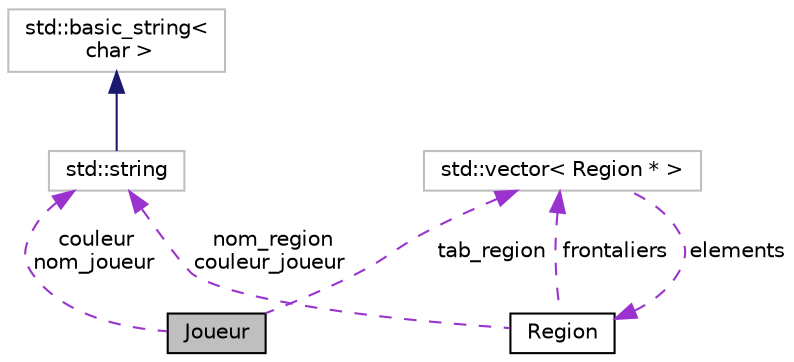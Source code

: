 digraph "Joueur"
{
  edge [fontname="Helvetica",fontsize="10",labelfontname="Helvetica",labelfontsize="10"];
  node [fontname="Helvetica",fontsize="10",shape=record];
  Node1 [label="Joueur",height=0.2,width=0.4,color="black", fillcolor="grey75", style="filled", fontcolor="black"];
  Node2 -> Node1 [dir="back",color="darkorchid3",fontsize="10",style="dashed",label=" tab_region" ,fontname="Helvetica"];
  Node2 [label="std::vector\< Region * \>",height=0.2,width=0.4,color="grey75", fillcolor="white", style="filled"];
  Node3 -> Node2 [dir="back",color="darkorchid3",fontsize="10",style="dashed",label=" elements" ,fontname="Helvetica"];
  Node3 [label="Region",height=0.2,width=0.4,color="black", fillcolor="white", style="filled",URL="$classRegion.html"];
  Node2 -> Node3 [dir="back",color="darkorchid3",fontsize="10",style="dashed",label=" frontaliers" ,fontname="Helvetica"];
  Node4 -> Node3 [dir="back",color="darkorchid3",fontsize="10",style="dashed",label=" nom_region\ncouleur_joueur" ,fontname="Helvetica"];
  Node4 [label="std::string",height=0.2,width=0.4,color="grey75", fillcolor="white", style="filled",tooltip="STL class. "];
  Node5 -> Node4 [dir="back",color="midnightblue",fontsize="10",style="solid",fontname="Helvetica"];
  Node5 [label="std::basic_string\<\l char \>",height=0.2,width=0.4,color="grey75", fillcolor="white", style="filled",tooltip="STL class. "];
  Node4 -> Node1 [dir="back",color="darkorchid3",fontsize="10",style="dashed",label=" couleur\nnom_joueur" ,fontname="Helvetica"];
}
